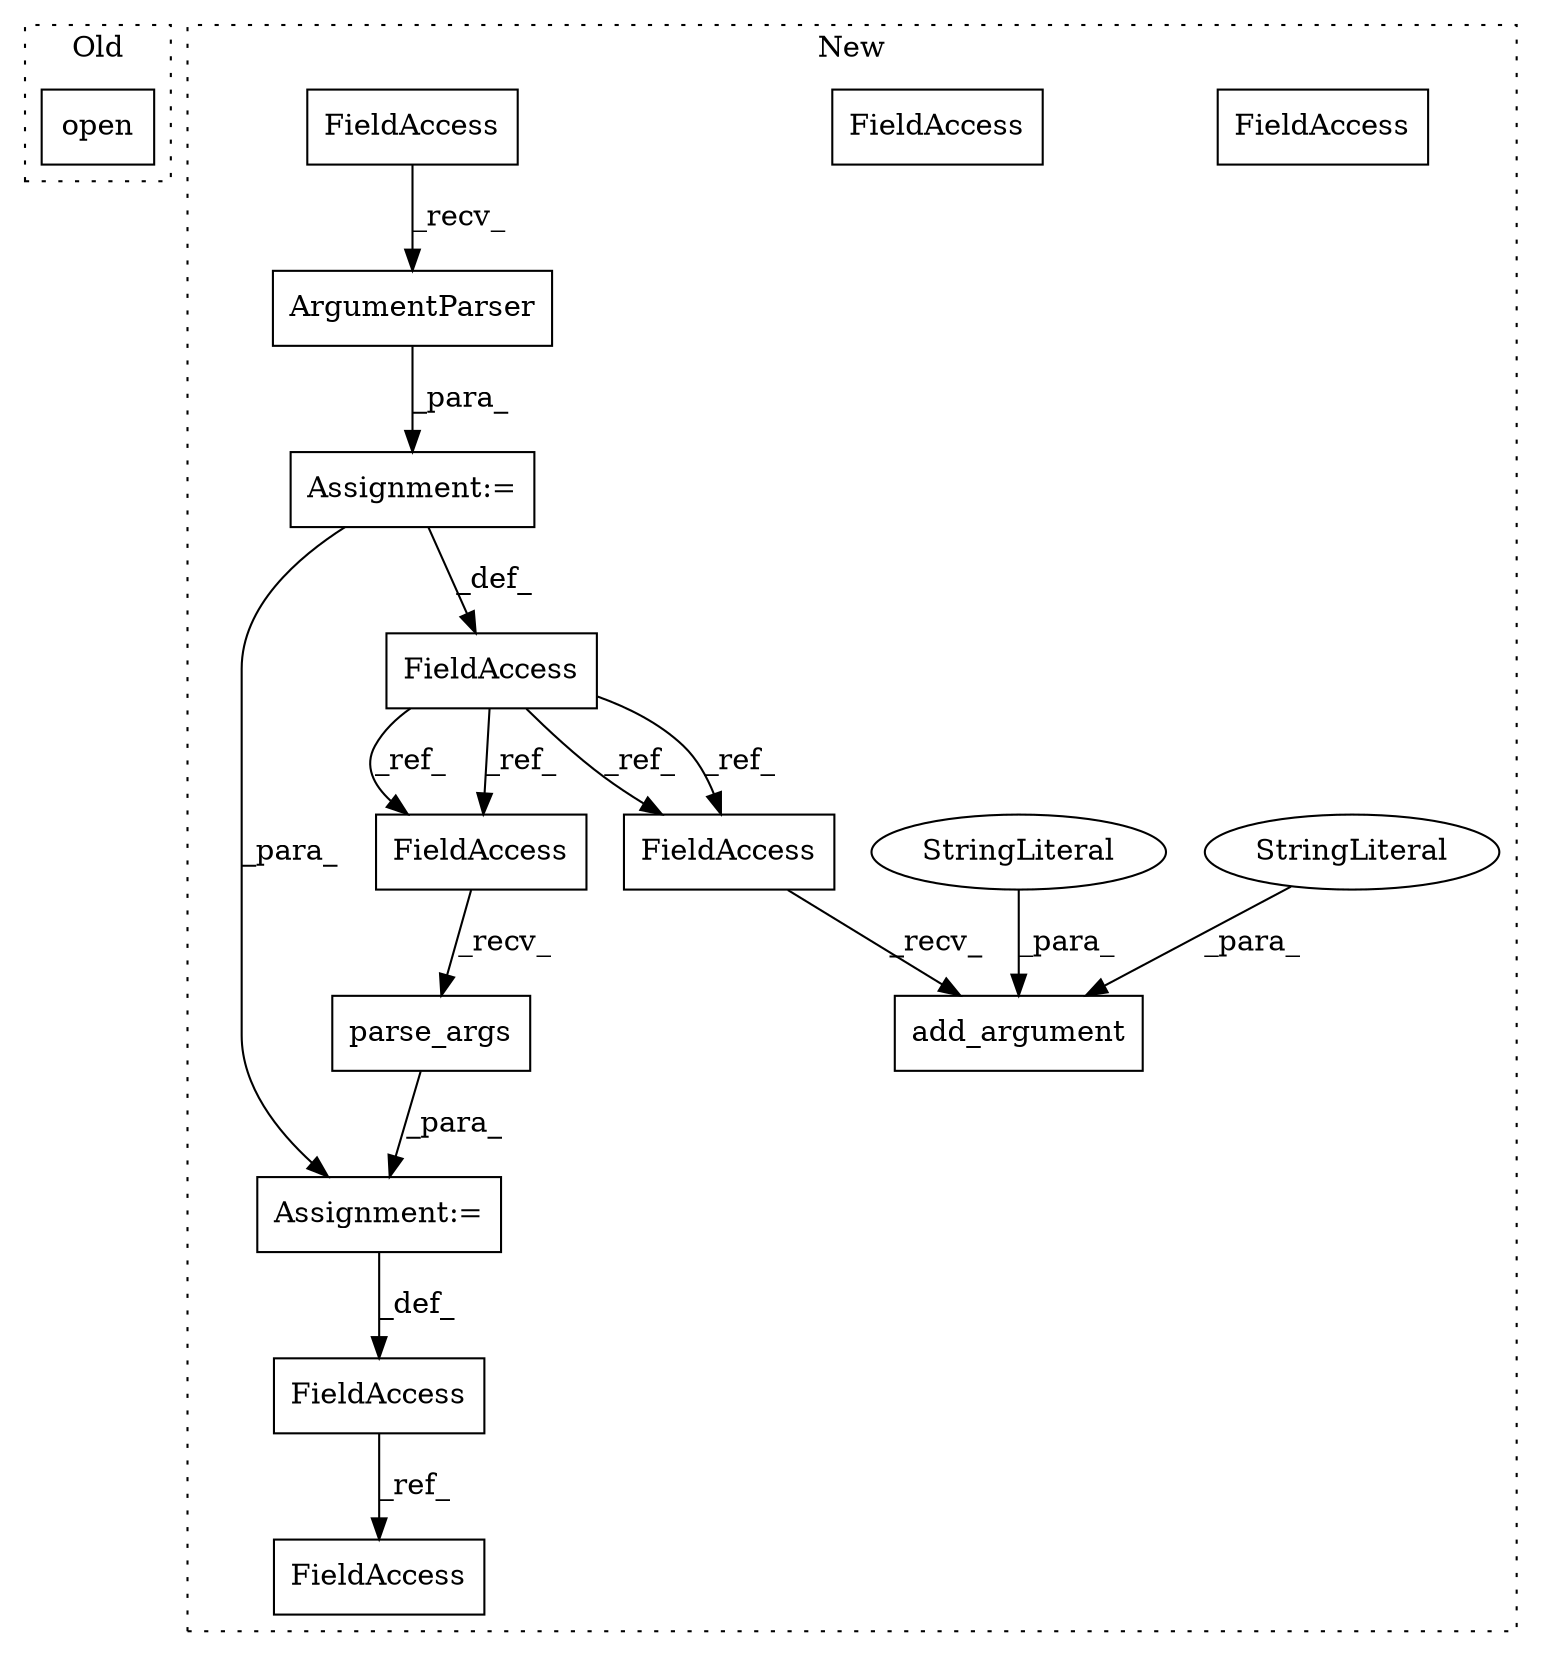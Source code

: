 digraph G {
subgraph cluster0 {
1 [label="open" a="32" s="11845,11861" l="5,1" shape="box"];
label = "Old";
style="dotted";
}
subgraph cluster1 {
2 [label="parse_args" a="32" s="12329" l="12" shape="box"];
3 [label="FieldAccess" a="22" s="12317" l="4" shape="box"];
4 [label="FieldAccess" a="22" s="12322" l="6" shape="box"];
5 [label="FieldAccess" a="22" s="12379" l="4" shape="box"];
6 [label="Assignment:=" a="7" s="12321" l="1" shape="box"];
7 [label="ArgumentParser" a="32" s="12168" l="16" shape="box"];
8 [label="FieldAccess" a="22" s="12152" l="6" shape="box"];
9 [label="FieldAccess" a="22" s="12248" l="6" shape="box"];
10 [label="add_argument" a="32" s="12255,12308" l="13,1" shape="box"];
11 [label="StringLiteral" a="45" s="12277" l="31" shape="ellipse"];
12 [label="StringLiteral" a="45" s="12268" l="8" shape="ellipse"];
13 [label="Assignment:=" a="7" s="12158" l="1" shape="box"];
14 [label="FieldAccess" a="22" s="12159" l="8" shape="box"];
15 [label="FieldAccess" a="22" s="12248" l="6" shape="box"];
16 [label="FieldAccess" a="22" s="12322" l="6" shape="box"];
label = "New";
style="dotted";
}
2 -> 6 [label="_para_"];
3 -> 5 [label="_ref_"];
6 -> 3 [label="_def_"];
7 -> 13 [label="_para_"];
8 -> 15 [label="_ref_"];
8 -> 15 [label="_ref_"];
8 -> 16 [label="_ref_"];
8 -> 16 [label="_ref_"];
11 -> 10 [label="_para_"];
12 -> 10 [label="_para_"];
13 -> 8 [label="_def_"];
13 -> 6 [label="_para_"];
14 -> 7 [label="_recv_"];
15 -> 10 [label="_recv_"];
16 -> 2 [label="_recv_"];
}